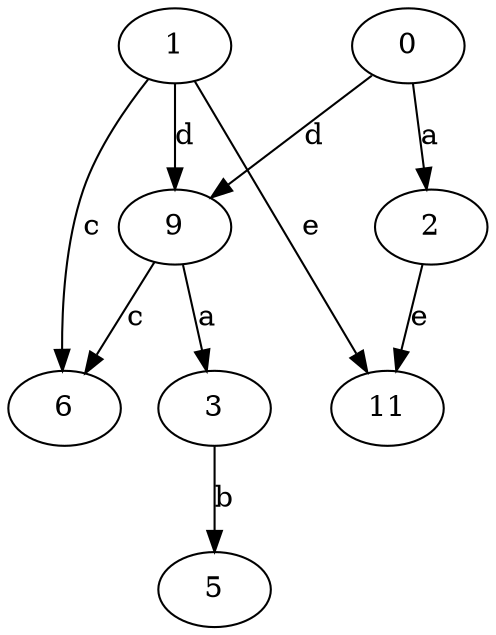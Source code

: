 strict digraph  {
2;
3;
5;
6;
0;
1;
9;
11;
2 -> 11  [label=e];
3 -> 5  [label=b];
0 -> 2  [label=a];
0 -> 9  [label=d];
1 -> 6  [label=c];
1 -> 9  [label=d];
1 -> 11  [label=e];
9 -> 3  [label=a];
9 -> 6  [label=c];
}
